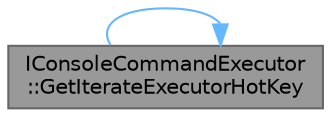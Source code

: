 digraph "IConsoleCommandExecutor::GetIterateExecutorHotKey"
{
 // INTERACTIVE_SVG=YES
 // LATEX_PDF_SIZE
  bgcolor="transparent";
  edge [fontname=Helvetica,fontsize=10,labelfontname=Helvetica,labelfontsize=10];
  node [fontname=Helvetica,fontsize=10,shape=box,height=0.2,width=0.4];
  rankdir="LR";
  Node1 [id="Node000001",label="IConsoleCommandExecutor\l::GetIterateExecutorHotKey",height=0.2,width=0.4,color="gray40", fillcolor="grey60", style="filled", fontcolor="black",tooltip="Returns the hotkey to switch to the next executor."];
  Node1 -> Node1 [id="edge1_Node000001_Node000001",color="steelblue1",style="solid",tooltip=" "];
}
